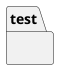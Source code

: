 {
  "sha1": "l1lcrshl9t89zjlw5os9zxiuetq5kex",
  "insertion": {
    "when": "2024-06-03T18:59:33.569Z",
    "url": "https://github.com/plantuml/plantuml/issues/1266",
    "user": "plantuml@gmail.com"
  }
}
@startuml
package test {
}
@enduml

